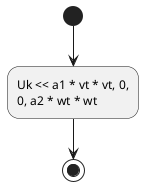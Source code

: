 @startuml

/'
    input1: double vt
    input2: double wt
    input3: Eigen::Matrix2d &Uk
'/

(*) --> "Uk << a1 * vt * vt, 0,
0, a2 * wt * wt"
--> (*)

@enduml